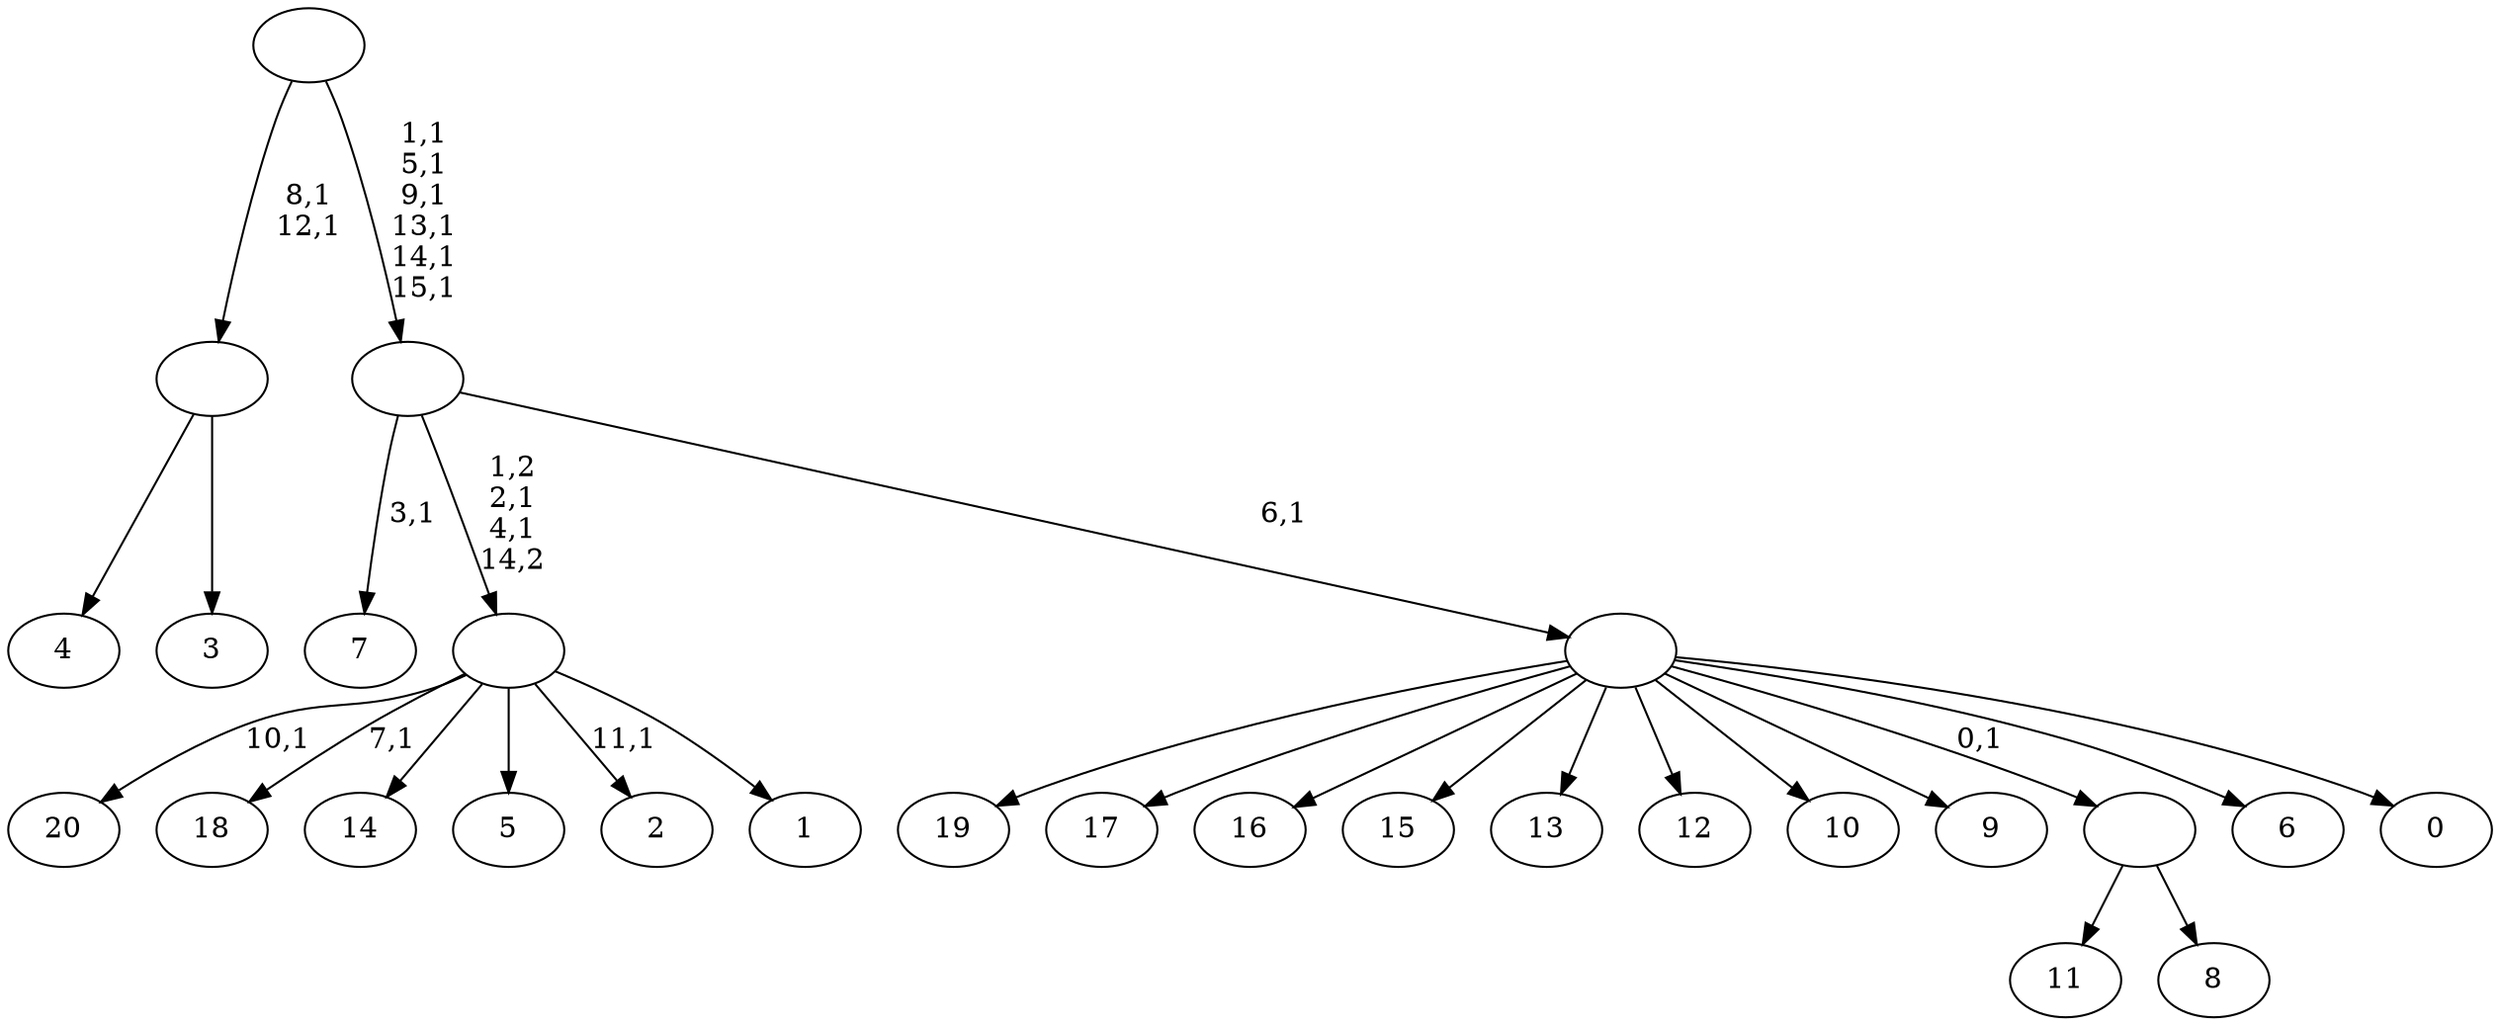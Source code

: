 digraph T {
	37 [label="20"]
	35 [label="19"]
	34 [label="18"]
	32 [label="17"]
	31 [label="16"]
	30 [label="15"]
	29 [label="14"]
	28 [label="13"]
	27 [label="12"]
	26 [label="11"]
	25 [label="10"]
	24 [label="9"]
	23 [label="8"]
	22 [label=""]
	21 [label="7"]
	19 [label="6"]
	18 [label="5"]
	17 [label="4"]
	16 [label="3"]
	15 [label=""]
	13 [label="2"]
	11 [label="1"]
	10 [label=""]
	8 [label="0"]
	7 [label=""]
	6 [label=""]
	0 [label=""]
	22 -> 26 [label=""]
	22 -> 23 [label=""]
	15 -> 17 [label=""]
	15 -> 16 [label=""]
	10 -> 13 [label="11,1"]
	10 -> 34 [label="7,1"]
	10 -> 37 [label="10,1"]
	10 -> 29 [label=""]
	10 -> 18 [label=""]
	10 -> 11 [label=""]
	7 -> 35 [label=""]
	7 -> 32 [label=""]
	7 -> 31 [label=""]
	7 -> 30 [label=""]
	7 -> 28 [label=""]
	7 -> 27 [label=""]
	7 -> 25 [label=""]
	7 -> 24 [label=""]
	7 -> 22 [label="0,1"]
	7 -> 19 [label=""]
	7 -> 8 [label=""]
	6 -> 10 [label="1,2\n2,1\n4,1\n14,2"]
	6 -> 21 [label="3,1"]
	6 -> 7 [label="6,1"]
	0 -> 6 [label="1,1\n5,1\n9,1\n13,1\n14,1\n15,1"]
	0 -> 15 [label="8,1\n12,1"]
}
